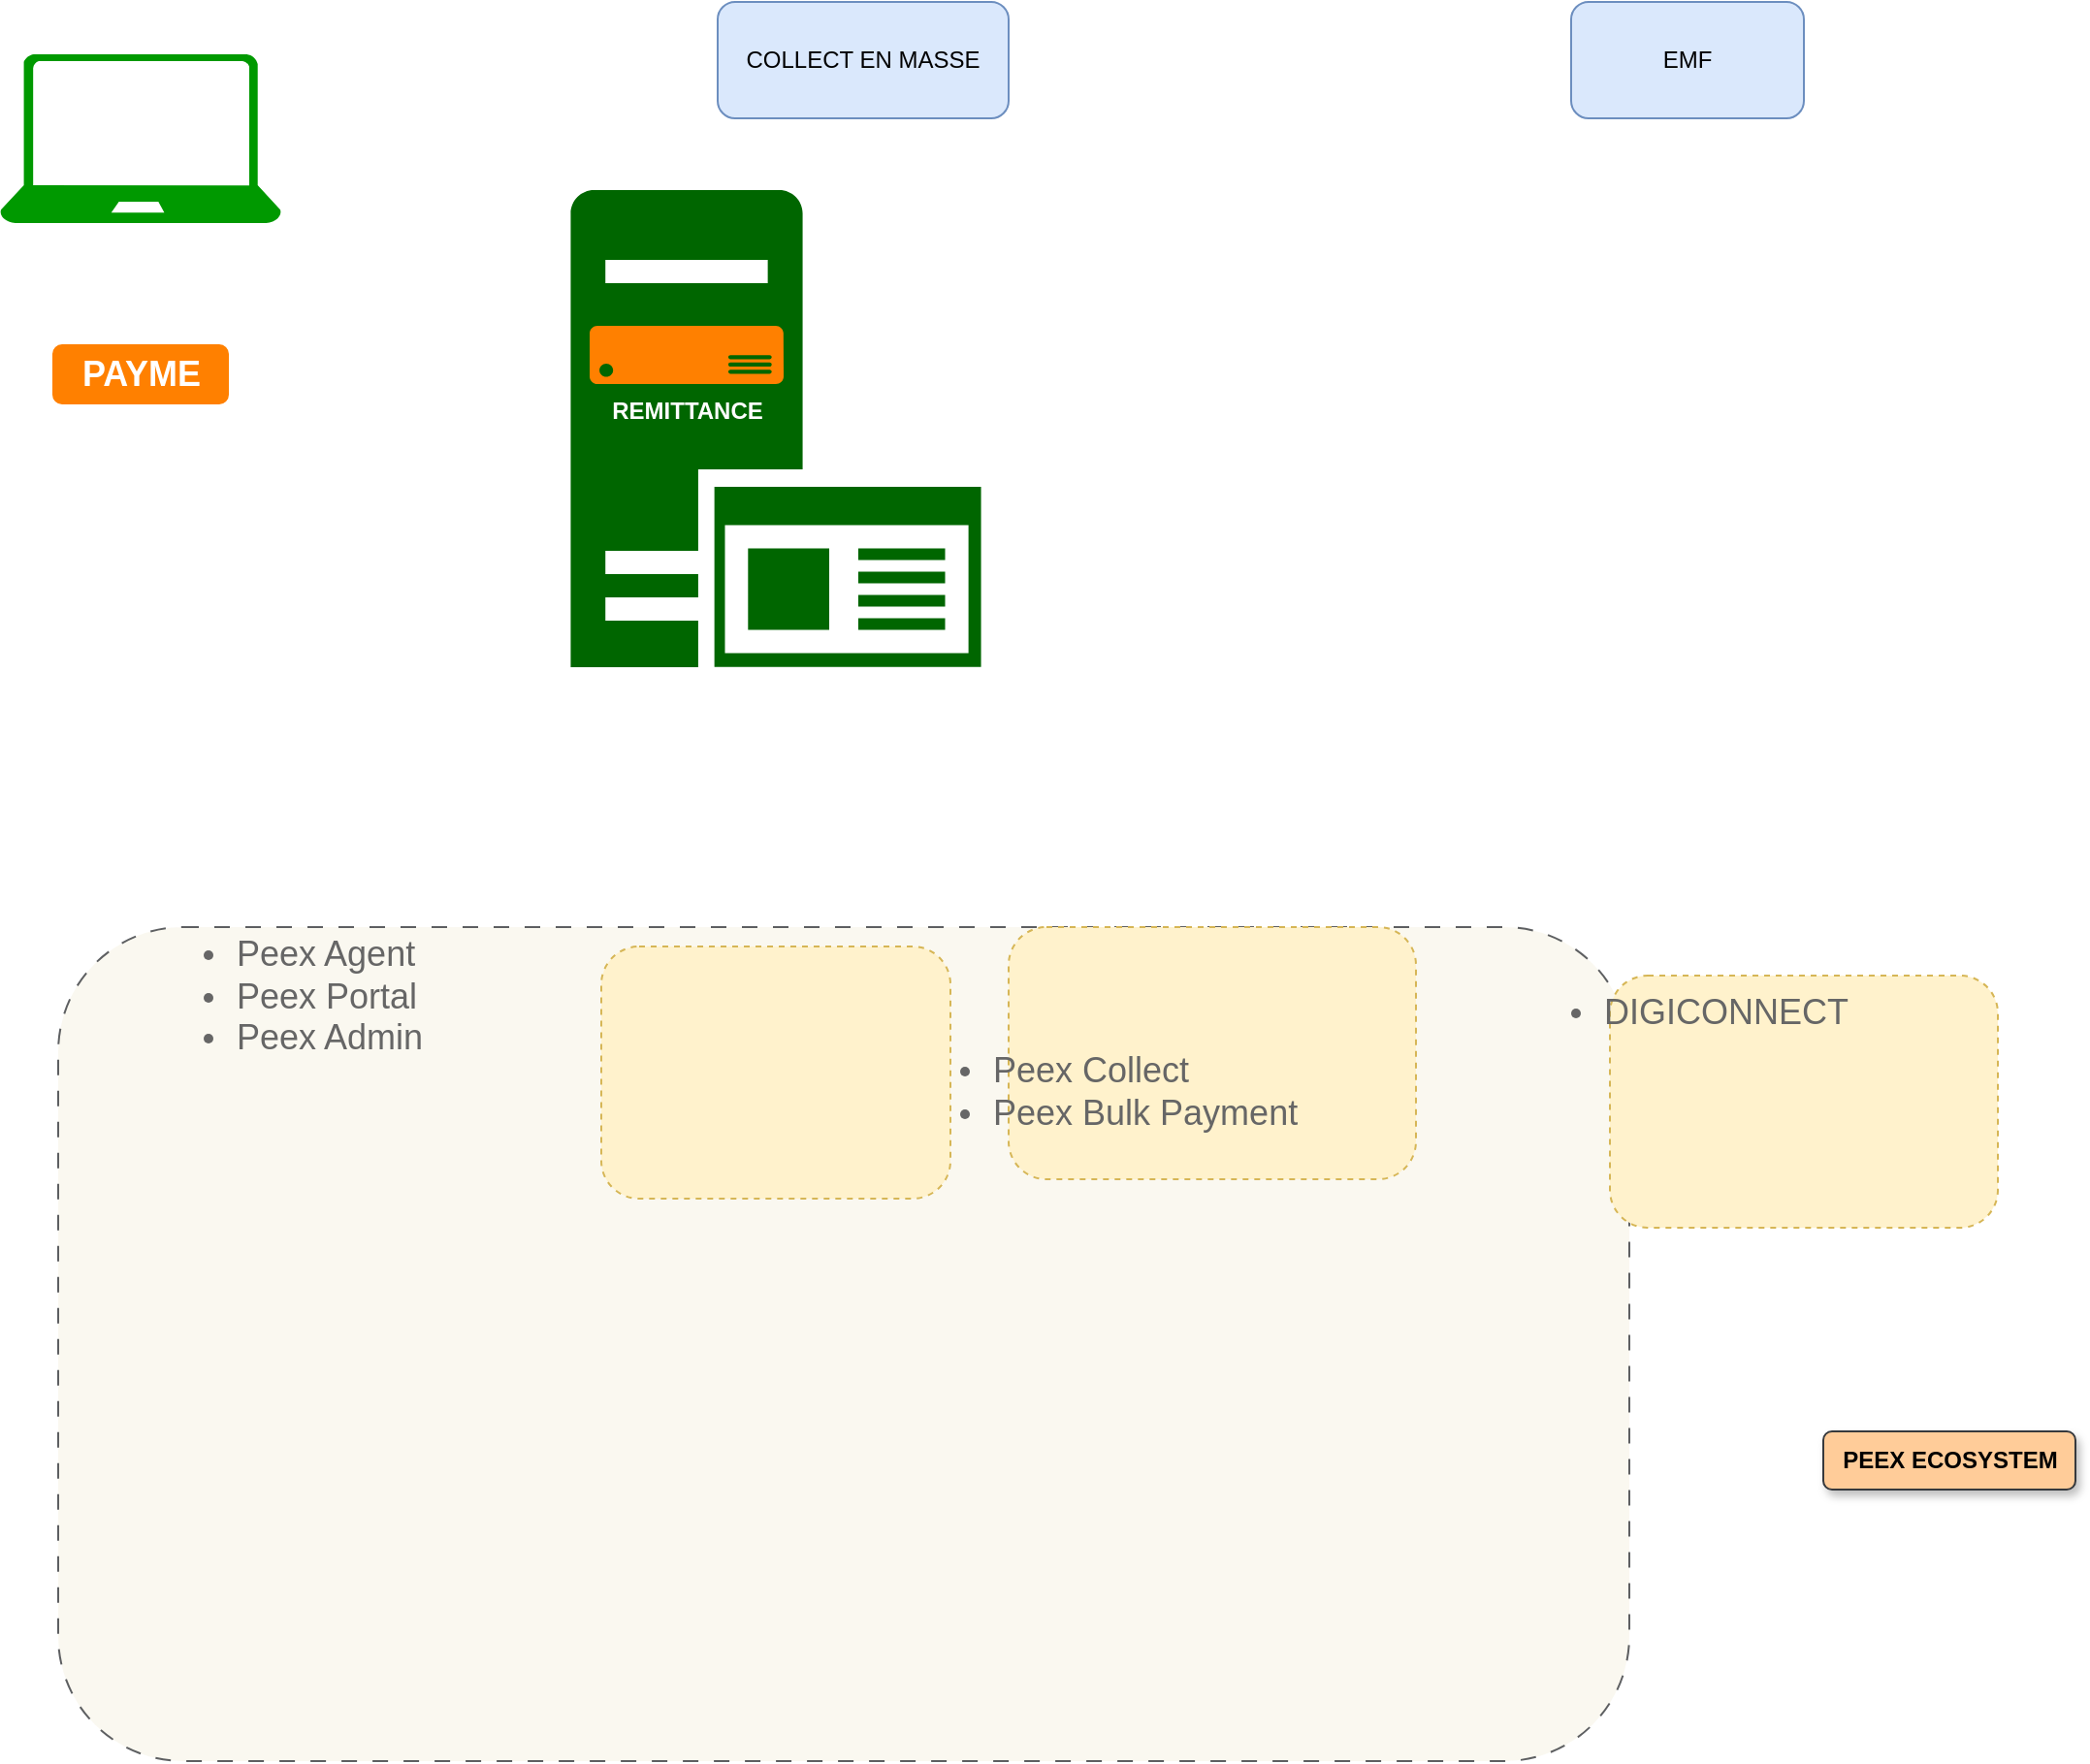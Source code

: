 <mxfile version="24.7.17">
  <diagram name="Page-1" id="SfVXjJMxJvIR2DUhF9N2">
    <mxGraphModel dx="1500" dy="881" grid="1" gridSize="10" guides="1" tooltips="1" connect="1" arrows="1" fold="1" page="1" pageScale="1" pageWidth="1100" pageHeight="850" math="0" shadow="0">
      <root>
        <mxCell id="0" />
        <mxCell id="1" parent="0" />
        <mxCell id="MirSpIWI6XTZy0-F90U4-6" value="" style="rounded=1;whiteSpace=wrap;html=1;fillColor=#f9f7ed;strokeColor=#36393d;dashed=1;dashPattern=8 8;fillStyle=solid;opacity=80;" vertex="1" parent="1">
          <mxGeometry x="60" y="670" width="810" height="430" as="geometry" />
        </mxCell>
        <mxCell id="MirSpIWI6XTZy0-F90U4-18" value="" style="rounded=1;whiteSpace=wrap;html=1;fillColor=#fff2cc;strokeColor=#d6b656;dashed=1;" vertex="1" parent="1">
          <mxGeometry x="860" y="695" width="200" height="130" as="geometry" />
        </mxCell>
        <mxCell id="MirSpIWI6XTZy0-F90U4-17" value="" style="rounded=1;whiteSpace=wrap;html=1;fillColor=#fff2cc;strokeColor=#d6b656;dashed=1;" vertex="1" parent="1">
          <mxGeometry x="550" y="670" width="210" height="130" as="geometry" />
        </mxCell>
        <mxCell id="MirSpIWI6XTZy0-F90U4-13" value="" style="rounded=1;whiteSpace=wrap;html=1;fillColor=#fff2cc;strokeColor=#d6b656;dashed=1;" vertex="1" parent="1">
          <mxGeometry x="340" y="680" width="180" height="130" as="geometry" />
        </mxCell>
        <mxCell id="MirSpIWI6XTZy0-F90U4-8" value="&lt;ul&gt;&lt;li&gt;&lt;font style=&quot;font-size: 18px;&quot;&gt;Peex Agent&amp;nbsp;&lt;/font&gt;&lt;/li&gt;&lt;li&gt;&lt;span style=&quot;font-size: 18px;&quot;&gt;Peex Portal&lt;/span&gt;&lt;/li&gt;&lt;li&gt;&lt;span style=&quot;font-size: 18px;&quot;&gt;Peex Admin&lt;/span&gt;&lt;/li&gt;&lt;/ul&gt;" style="strokeWidth=1;shadow=0;dashed=0;align=center;html=1;shape=mxgraph.mockup.text.bulletedList;textColor=#666666;mainText=,,,,;textSize=17;bulletStyle=none;strokeColor=none;fillColor=none;align=left;verticalAlign=top;fontSize=17;fontColor=#666666;" vertex="1" parent="1">
          <mxGeometry x="110" y="650" width="170" height="113" as="geometry" />
        </mxCell>
        <mxCell id="MirSpIWI6XTZy0-F90U4-9" value="&lt;ul&gt;&lt;li&gt;&lt;span style=&quot;font-size: 18px;&quot;&gt;Peex Collect&amp;nbsp;&lt;/span&gt;&lt;/li&gt;&lt;li&gt;&lt;span style=&quot;font-size: 18px;&quot;&gt;Peex Bulk Payment&lt;/span&gt;&lt;/li&gt;&lt;/ul&gt;" style="strokeWidth=1;shadow=0;dashed=0;align=center;html=1;shape=mxgraph.mockup.text.bulletedList;textColor=#666666;mainText=,,,,;textSize=17;bulletStyle=none;strokeColor=none;fillColor=none;align=left;verticalAlign=top;fontSize=17;fontColor=#666666;" vertex="1" parent="1">
          <mxGeometry x="500" y="710" width="220" height="100" as="geometry" />
        </mxCell>
        <mxCell id="MirSpIWI6XTZy0-F90U4-10" value="&lt;ul&gt;&lt;li&gt;&lt;span style=&quot;font-size: 18px;&quot;&gt;DIGICONNECT&lt;/span&gt;&lt;/li&gt;&lt;/ul&gt;" style="strokeWidth=1;shadow=0;dashed=0;align=center;html=1;shape=mxgraph.mockup.text.bulletedList;textColor=#666666;mainText=,,,,;textSize=17;bulletStyle=none;strokeColor=none;fillColor=none;align=left;verticalAlign=top;fontSize=17;fontColor=#666666;" vertex="1" parent="1">
          <mxGeometry x="815" y="680" width="210" height="63" as="geometry" />
        </mxCell>
        <mxCell id="MirSpIWI6XTZy0-F90U4-11" value="COLLECT EN MASSE" style="rounded=1;whiteSpace=wrap;html=1;fillColor=#dae8fc;strokeColor=#6c8ebf;" vertex="1" parent="1">
          <mxGeometry x="400" y="193" width="150" height="60" as="geometry" />
        </mxCell>
        <mxCell id="MirSpIWI6XTZy0-F90U4-12" value="EMF" style="rounded=1;whiteSpace=wrap;html=1;fillColor=#dae8fc;strokeColor=#6c8ebf;" vertex="1" parent="1">
          <mxGeometry x="840" y="193" width="120" height="60" as="geometry" />
        </mxCell>
        <mxCell id="MirSpIWI6XTZy0-F90U4-19" value="" style="sketch=0;aspect=fixed;pointerEvents=1;shadow=0;dashed=0;html=1;strokeColor=none;labelPosition=center;verticalLabelPosition=bottom;verticalAlign=top;align=center;fillColor=#006600;shape=mxgraph.mscae.enterprise.application_server2" vertex="1" parent="1">
          <mxGeometry x="324.22" y="290" width="211.56" height="246" as="geometry" />
        </mxCell>
        <mxCell id="MirSpIWI6XTZy0-F90U4-23" value="&lt;span style=&quot;text-wrap: wrap;&quot;&gt;&lt;b&gt;&lt;font color=&quot;#ffffff&quot;&gt;REMITTANCE&lt;/font&gt;&lt;/b&gt;&lt;/span&gt;" style="sketch=0;aspect=fixed;pointerEvents=1;shadow=0;dashed=0;html=1;strokeColor=none;labelPosition=center;verticalLabelPosition=bottom;verticalAlign=top;align=center;fillColor=#FF8000;shape=mxgraph.azure.server" vertex="1" parent="1">
          <mxGeometry x="334" y="360" width="100" height="30" as="geometry" />
        </mxCell>
        <mxCell id="MirSpIWI6XTZy0-F90U4-26" value="&lt;b&gt;PEEX ECOSYSTEM&lt;/b&gt;" style="text;html=1;align=center;verticalAlign=middle;resizable=0;points=[];autosize=1;strokeColor=#36393d;fillColor=#ffcc99;strokeWidth=1;rounded=1;shadow=1;" vertex="1" parent="1">
          <mxGeometry x="970" y="930" width="130" height="30" as="geometry" />
        </mxCell>
        <mxCell id="MirSpIWI6XTZy0-F90U4-4" value="&lt;h2&gt;&lt;font style=&quot;font-size: 18px;&quot;&gt;PAYME&lt;/font&gt;&lt;/h2&gt;" style="rounded=1;whiteSpace=wrap;html=1;fillColor=#FF8000;fontColor=#ffffff;strokeColor=#FF8000;container=0;" vertex="1" parent="1">
          <mxGeometry x="57.5" y="370" width="90" height="30" as="geometry" />
        </mxCell>
        <mxCell id="MirSpIWI6XTZy0-F90U4-3" value="" style="verticalLabelPosition=bottom;html=1;verticalAlign=top;align=center;strokeColor=none;fillColor=#009900;shape=mxgraph.azure.laptop;pointerEvents=1;container=0;" vertex="1" parent="1">
          <mxGeometry x="30" y="220" width="145" height="87" as="geometry" />
        </mxCell>
      </root>
    </mxGraphModel>
  </diagram>
</mxfile>
